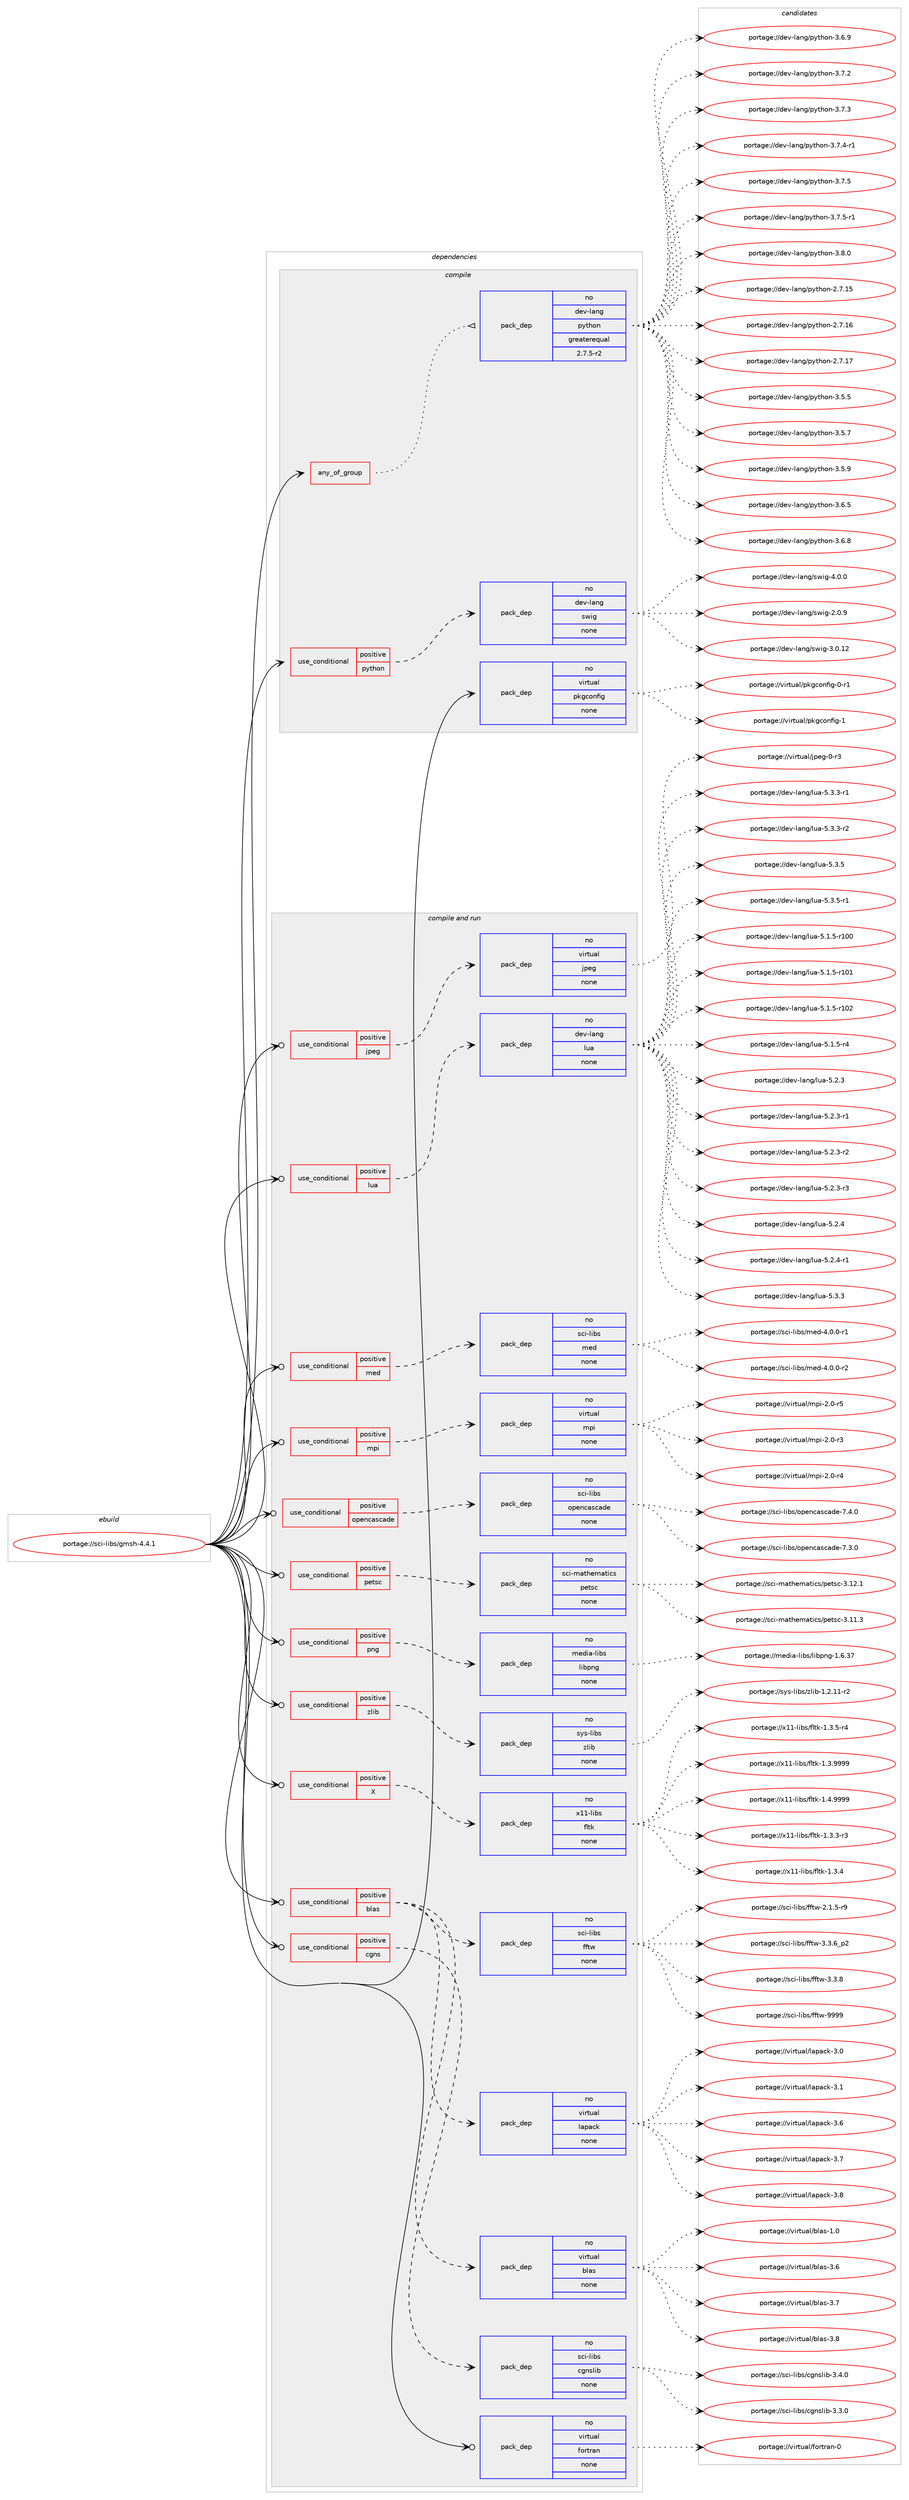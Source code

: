 digraph prolog {

# *************
# Graph options
# *************

newrank=true;
concentrate=true;
compound=true;
graph [rankdir=LR,fontname=Helvetica,fontsize=10,ranksep=1.5];#, ranksep=2.5, nodesep=0.2];
edge  [arrowhead=vee];
node  [fontname=Helvetica,fontsize=10];

# **********
# The ebuild
# **********

subgraph cluster_leftcol {
color=gray;
rank=same;
label=<<i>ebuild</i>>;
id [label="portage://sci-libs/gmsh-4.4.1", color=red, width=4, href="../sci-libs/gmsh-4.4.1.svg"];
}

# ****************
# The dependencies
# ****************

subgraph cluster_midcol {
color=gray;
label=<<i>dependencies</i>>;
subgraph cluster_compile {
fillcolor="#eeeeee";
style=filled;
label=<<i>compile</i>>;
subgraph any6411 {
dependency390038 [label=<<TABLE BORDER="0" CELLBORDER="1" CELLSPACING="0" CELLPADDING="4"><TR><TD CELLPADDING="10">any_of_group</TD></TR></TABLE>>, shape=none, color=red];subgraph pack286862 {
dependency390039 [label=<<TABLE BORDER="0" CELLBORDER="1" CELLSPACING="0" CELLPADDING="4" WIDTH="220"><TR><TD ROWSPAN="6" CELLPADDING="30">pack_dep</TD></TR><TR><TD WIDTH="110">no</TD></TR><TR><TD>dev-lang</TD></TR><TR><TD>python</TD></TR><TR><TD>greaterequal</TD></TR><TR><TD>2.7.5-r2</TD></TR></TABLE>>, shape=none, color=blue];
}
dependency390038:e -> dependency390039:w [weight=20,style="dotted",arrowhead="oinv"];
}
id:e -> dependency390038:w [weight=20,style="solid",arrowhead="vee"];
subgraph cond96559 {
dependency390040 [label=<<TABLE BORDER="0" CELLBORDER="1" CELLSPACING="0" CELLPADDING="4"><TR><TD ROWSPAN="3" CELLPADDING="10">use_conditional</TD></TR><TR><TD>positive</TD></TR><TR><TD>python</TD></TR></TABLE>>, shape=none, color=red];
subgraph pack286863 {
dependency390041 [label=<<TABLE BORDER="0" CELLBORDER="1" CELLSPACING="0" CELLPADDING="4" WIDTH="220"><TR><TD ROWSPAN="6" CELLPADDING="30">pack_dep</TD></TR><TR><TD WIDTH="110">no</TD></TR><TR><TD>dev-lang</TD></TR><TR><TD>swig</TD></TR><TR><TD>none</TD></TR><TR><TD></TD></TR></TABLE>>, shape=none, color=blue];
}
dependency390040:e -> dependency390041:w [weight=20,style="dashed",arrowhead="vee"];
}
id:e -> dependency390040:w [weight=20,style="solid",arrowhead="vee"];
subgraph pack286864 {
dependency390042 [label=<<TABLE BORDER="0" CELLBORDER="1" CELLSPACING="0" CELLPADDING="4" WIDTH="220"><TR><TD ROWSPAN="6" CELLPADDING="30">pack_dep</TD></TR><TR><TD WIDTH="110">no</TD></TR><TR><TD>virtual</TD></TR><TR><TD>pkgconfig</TD></TR><TR><TD>none</TD></TR><TR><TD></TD></TR></TABLE>>, shape=none, color=blue];
}
id:e -> dependency390042:w [weight=20,style="solid",arrowhead="vee"];
}
subgraph cluster_compileandrun {
fillcolor="#eeeeee";
style=filled;
label=<<i>compile and run</i>>;
subgraph cond96560 {
dependency390043 [label=<<TABLE BORDER="0" CELLBORDER="1" CELLSPACING="0" CELLPADDING="4"><TR><TD ROWSPAN="3" CELLPADDING="10">use_conditional</TD></TR><TR><TD>positive</TD></TR><TR><TD>X</TD></TR></TABLE>>, shape=none, color=red];
subgraph pack286865 {
dependency390044 [label=<<TABLE BORDER="0" CELLBORDER="1" CELLSPACING="0" CELLPADDING="4" WIDTH="220"><TR><TD ROWSPAN="6" CELLPADDING="30">pack_dep</TD></TR><TR><TD WIDTH="110">no</TD></TR><TR><TD>x11-libs</TD></TR><TR><TD>fltk</TD></TR><TR><TD>none</TD></TR><TR><TD></TD></TR></TABLE>>, shape=none, color=blue];
}
dependency390043:e -> dependency390044:w [weight=20,style="dashed",arrowhead="vee"];
}
id:e -> dependency390043:w [weight=20,style="solid",arrowhead="odotvee"];
subgraph cond96561 {
dependency390045 [label=<<TABLE BORDER="0" CELLBORDER="1" CELLSPACING="0" CELLPADDING="4"><TR><TD ROWSPAN="3" CELLPADDING="10">use_conditional</TD></TR><TR><TD>positive</TD></TR><TR><TD>blas</TD></TR></TABLE>>, shape=none, color=red];
subgraph pack286866 {
dependency390046 [label=<<TABLE BORDER="0" CELLBORDER="1" CELLSPACING="0" CELLPADDING="4" WIDTH="220"><TR><TD ROWSPAN="6" CELLPADDING="30">pack_dep</TD></TR><TR><TD WIDTH="110">no</TD></TR><TR><TD>virtual</TD></TR><TR><TD>blas</TD></TR><TR><TD>none</TD></TR><TR><TD></TD></TR></TABLE>>, shape=none, color=blue];
}
dependency390045:e -> dependency390046:w [weight=20,style="dashed",arrowhead="vee"];
subgraph pack286867 {
dependency390047 [label=<<TABLE BORDER="0" CELLBORDER="1" CELLSPACING="0" CELLPADDING="4" WIDTH="220"><TR><TD ROWSPAN="6" CELLPADDING="30">pack_dep</TD></TR><TR><TD WIDTH="110">no</TD></TR><TR><TD>virtual</TD></TR><TR><TD>lapack</TD></TR><TR><TD>none</TD></TR><TR><TD></TD></TR></TABLE>>, shape=none, color=blue];
}
dependency390045:e -> dependency390047:w [weight=20,style="dashed",arrowhead="vee"];
subgraph pack286868 {
dependency390048 [label=<<TABLE BORDER="0" CELLBORDER="1" CELLSPACING="0" CELLPADDING="4" WIDTH="220"><TR><TD ROWSPAN="6" CELLPADDING="30">pack_dep</TD></TR><TR><TD WIDTH="110">no</TD></TR><TR><TD>sci-libs</TD></TR><TR><TD>fftw</TD></TR><TR><TD>none</TD></TR><TR><TD></TD></TR></TABLE>>, shape=none, color=blue];
}
dependency390045:e -> dependency390048:w [weight=20,style="dashed",arrowhead="vee"];
}
id:e -> dependency390045:w [weight=20,style="solid",arrowhead="odotvee"];
subgraph cond96562 {
dependency390049 [label=<<TABLE BORDER="0" CELLBORDER="1" CELLSPACING="0" CELLPADDING="4"><TR><TD ROWSPAN="3" CELLPADDING="10">use_conditional</TD></TR><TR><TD>positive</TD></TR><TR><TD>cgns</TD></TR></TABLE>>, shape=none, color=red];
subgraph pack286869 {
dependency390050 [label=<<TABLE BORDER="0" CELLBORDER="1" CELLSPACING="0" CELLPADDING="4" WIDTH="220"><TR><TD ROWSPAN="6" CELLPADDING="30">pack_dep</TD></TR><TR><TD WIDTH="110">no</TD></TR><TR><TD>sci-libs</TD></TR><TR><TD>cgnslib</TD></TR><TR><TD>none</TD></TR><TR><TD></TD></TR></TABLE>>, shape=none, color=blue];
}
dependency390049:e -> dependency390050:w [weight=20,style="dashed",arrowhead="vee"];
}
id:e -> dependency390049:w [weight=20,style="solid",arrowhead="odotvee"];
subgraph cond96563 {
dependency390051 [label=<<TABLE BORDER="0" CELLBORDER="1" CELLSPACING="0" CELLPADDING="4"><TR><TD ROWSPAN="3" CELLPADDING="10">use_conditional</TD></TR><TR><TD>positive</TD></TR><TR><TD>jpeg</TD></TR></TABLE>>, shape=none, color=red];
subgraph pack286870 {
dependency390052 [label=<<TABLE BORDER="0" CELLBORDER="1" CELLSPACING="0" CELLPADDING="4" WIDTH="220"><TR><TD ROWSPAN="6" CELLPADDING="30">pack_dep</TD></TR><TR><TD WIDTH="110">no</TD></TR><TR><TD>virtual</TD></TR><TR><TD>jpeg</TD></TR><TR><TD>none</TD></TR><TR><TD></TD></TR></TABLE>>, shape=none, color=blue];
}
dependency390051:e -> dependency390052:w [weight=20,style="dashed",arrowhead="vee"];
}
id:e -> dependency390051:w [weight=20,style="solid",arrowhead="odotvee"];
subgraph cond96564 {
dependency390053 [label=<<TABLE BORDER="0" CELLBORDER="1" CELLSPACING="0" CELLPADDING="4"><TR><TD ROWSPAN="3" CELLPADDING="10">use_conditional</TD></TR><TR><TD>positive</TD></TR><TR><TD>lua</TD></TR></TABLE>>, shape=none, color=red];
subgraph pack286871 {
dependency390054 [label=<<TABLE BORDER="0" CELLBORDER="1" CELLSPACING="0" CELLPADDING="4" WIDTH="220"><TR><TD ROWSPAN="6" CELLPADDING="30">pack_dep</TD></TR><TR><TD WIDTH="110">no</TD></TR><TR><TD>dev-lang</TD></TR><TR><TD>lua</TD></TR><TR><TD>none</TD></TR><TR><TD></TD></TR></TABLE>>, shape=none, color=blue];
}
dependency390053:e -> dependency390054:w [weight=20,style="dashed",arrowhead="vee"];
}
id:e -> dependency390053:w [weight=20,style="solid",arrowhead="odotvee"];
subgraph cond96565 {
dependency390055 [label=<<TABLE BORDER="0" CELLBORDER="1" CELLSPACING="0" CELLPADDING="4"><TR><TD ROWSPAN="3" CELLPADDING="10">use_conditional</TD></TR><TR><TD>positive</TD></TR><TR><TD>med</TD></TR></TABLE>>, shape=none, color=red];
subgraph pack286872 {
dependency390056 [label=<<TABLE BORDER="0" CELLBORDER="1" CELLSPACING="0" CELLPADDING="4" WIDTH="220"><TR><TD ROWSPAN="6" CELLPADDING="30">pack_dep</TD></TR><TR><TD WIDTH="110">no</TD></TR><TR><TD>sci-libs</TD></TR><TR><TD>med</TD></TR><TR><TD>none</TD></TR><TR><TD></TD></TR></TABLE>>, shape=none, color=blue];
}
dependency390055:e -> dependency390056:w [weight=20,style="dashed",arrowhead="vee"];
}
id:e -> dependency390055:w [weight=20,style="solid",arrowhead="odotvee"];
subgraph cond96566 {
dependency390057 [label=<<TABLE BORDER="0" CELLBORDER="1" CELLSPACING="0" CELLPADDING="4"><TR><TD ROWSPAN="3" CELLPADDING="10">use_conditional</TD></TR><TR><TD>positive</TD></TR><TR><TD>mpi</TD></TR></TABLE>>, shape=none, color=red];
subgraph pack286873 {
dependency390058 [label=<<TABLE BORDER="0" CELLBORDER="1" CELLSPACING="0" CELLPADDING="4" WIDTH="220"><TR><TD ROWSPAN="6" CELLPADDING="30">pack_dep</TD></TR><TR><TD WIDTH="110">no</TD></TR><TR><TD>virtual</TD></TR><TR><TD>mpi</TD></TR><TR><TD>none</TD></TR><TR><TD></TD></TR></TABLE>>, shape=none, color=blue];
}
dependency390057:e -> dependency390058:w [weight=20,style="dashed",arrowhead="vee"];
}
id:e -> dependency390057:w [weight=20,style="solid",arrowhead="odotvee"];
subgraph cond96567 {
dependency390059 [label=<<TABLE BORDER="0" CELLBORDER="1" CELLSPACING="0" CELLPADDING="4"><TR><TD ROWSPAN="3" CELLPADDING="10">use_conditional</TD></TR><TR><TD>positive</TD></TR><TR><TD>opencascade</TD></TR></TABLE>>, shape=none, color=red];
subgraph pack286874 {
dependency390060 [label=<<TABLE BORDER="0" CELLBORDER="1" CELLSPACING="0" CELLPADDING="4" WIDTH="220"><TR><TD ROWSPAN="6" CELLPADDING="30">pack_dep</TD></TR><TR><TD WIDTH="110">no</TD></TR><TR><TD>sci-libs</TD></TR><TR><TD>opencascade</TD></TR><TR><TD>none</TD></TR><TR><TD></TD></TR></TABLE>>, shape=none, color=blue];
}
dependency390059:e -> dependency390060:w [weight=20,style="dashed",arrowhead="vee"];
}
id:e -> dependency390059:w [weight=20,style="solid",arrowhead="odotvee"];
subgraph cond96568 {
dependency390061 [label=<<TABLE BORDER="0" CELLBORDER="1" CELLSPACING="0" CELLPADDING="4"><TR><TD ROWSPAN="3" CELLPADDING="10">use_conditional</TD></TR><TR><TD>positive</TD></TR><TR><TD>petsc</TD></TR></TABLE>>, shape=none, color=red];
subgraph pack286875 {
dependency390062 [label=<<TABLE BORDER="0" CELLBORDER="1" CELLSPACING="0" CELLPADDING="4" WIDTH="220"><TR><TD ROWSPAN="6" CELLPADDING="30">pack_dep</TD></TR><TR><TD WIDTH="110">no</TD></TR><TR><TD>sci-mathematics</TD></TR><TR><TD>petsc</TD></TR><TR><TD>none</TD></TR><TR><TD></TD></TR></TABLE>>, shape=none, color=blue];
}
dependency390061:e -> dependency390062:w [weight=20,style="dashed",arrowhead="vee"];
}
id:e -> dependency390061:w [weight=20,style="solid",arrowhead="odotvee"];
subgraph cond96569 {
dependency390063 [label=<<TABLE BORDER="0" CELLBORDER="1" CELLSPACING="0" CELLPADDING="4"><TR><TD ROWSPAN="3" CELLPADDING="10">use_conditional</TD></TR><TR><TD>positive</TD></TR><TR><TD>png</TD></TR></TABLE>>, shape=none, color=red];
subgraph pack286876 {
dependency390064 [label=<<TABLE BORDER="0" CELLBORDER="1" CELLSPACING="0" CELLPADDING="4" WIDTH="220"><TR><TD ROWSPAN="6" CELLPADDING="30">pack_dep</TD></TR><TR><TD WIDTH="110">no</TD></TR><TR><TD>media-libs</TD></TR><TR><TD>libpng</TD></TR><TR><TD>none</TD></TR><TR><TD></TD></TR></TABLE>>, shape=none, color=blue];
}
dependency390063:e -> dependency390064:w [weight=20,style="dashed",arrowhead="vee"];
}
id:e -> dependency390063:w [weight=20,style="solid",arrowhead="odotvee"];
subgraph cond96570 {
dependency390065 [label=<<TABLE BORDER="0" CELLBORDER="1" CELLSPACING="0" CELLPADDING="4"><TR><TD ROWSPAN="3" CELLPADDING="10">use_conditional</TD></TR><TR><TD>positive</TD></TR><TR><TD>zlib</TD></TR></TABLE>>, shape=none, color=red];
subgraph pack286877 {
dependency390066 [label=<<TABLE BORDER="0" CELLBORDER="1" CELLSPACING="0" CELLPADDING="4" WIDTH="220"><TR><TD ROWSPAN="6" CELLPADDING="30">pack_dep</TD></TR><TR><TD WIDTH="110">no</TD></TR><TR><TD>sys-libs</TD></TR><TR><TD>zlib</TD></TR><TR><TD>none</TD></TR><TR><TD></TD></TR></TABLE>>, shape=none, color=blue];
}
dependency390065:e -> dependency390066:w [weight=20,style="dashed",arrowhead="vee"];
}
id:e -> dependency390065:w [weight=20,style="solid",arrowhead="odotvee"];
subgraph pack286878 {
dependency390067 [label=<<TABLE BORDER="0" CELLBORDER="1" CELLSPACING="0" CELLPADDING="4" WIDTH="220"><TR><TD ROWSPAN="6" CELLPADDING="30">pack_dep</TD></TR><TR><TD WIDTH="110">no</TD></TR><TR><TD>virtual</TD></TR><TR><TD>fortran</TD></TR><TR><TD>none</TD></TR><TR><TD></TD></TR></TABLE>>, shape=none, color=blue];
}
id:e -> dependency390067:w [weight=20,style="solid",arrowhead="odotvee"];
}
subgraph cluster_run {
fillcolor="#eeeeee";
style=filled;
label=<<i>run</i>>;
}
}

# **************
# The candidates
# **************

subgraph cluster_choices {
rank=same;
color=gray;
label=<<i>candidates</i>>;

subgraph choice286862 {
color=black;
nodesep=1;
choiceportage10010111845108971101034711212111610411111045504655464953 [label="portage://dev-lang/python-2.7.15", color=red, width=4,href="../dev-lang/python-2.7.15.svg"];
choiceportage10010111845108971101034711212111610411111045504655464954 [label="portage://dev-lang/python-2.7.16", color=red, width=4,href="../dev-lang/python-2.7.16.svg"];
choiceportage10010111845108971101034711212111610411111045504655464955 [label="portage://dev-lang/python-2.7.17", color=red, width=4,href="../dev-lang/python-2.7.17.svg"];
choiceportage100101118451089711010347112121116104111110455146534653 [label="portage://dev-lang/python-3.5.5", color=red, width=4,href="../dev-lang/python-3.5.5.svg"];
choiceportage100101118451089711010347112121116104111110455146534655 [label="portage://dev-lang/python-3.5.7", color=red, width=4,href="../dev-lang/python-3.5.7.svg"];
choiceportage100101118451089711010347112121116104111110455146534657 [label="portage://dev-lang/python-3.5.9", color=red, width=4,href="../dev-lang/python-3.5.9.svg"];
choiceportage100101118451089711010347112121116104111110455146544653 [label="portage://dev-lang/python-3.6.5", color=red, width=4,href="../dev-lang/python-3.6.5.svg"];
choiceportage100101118451089711010347112121116104111110455146544656 [label="portage://dev-lang/python-3.6.8", color=red, width=4,href="../dev-lang/python-3.6.8.svg"];
choiceportage100101118451089711010347112121116104111110455146544657 [label="portage://dev-lang/python-3.6.9", color=red, width=4,href="../dev-lang/python-3.6.9.svg"];
choiceportage100101118451089711010347112121116104111110455146554650 [label="portage://dev-lang/python-3.7.2", color=red, width=4,href="../dev-lang/python-3.7.2.svg"];
choiceportage100101118451089711010347112121116104111110455146554651 [label="portage://dev-lang/python-3.7.3", color=red, width=4,href="../dev-lang/python-3.7.3.svg"];
choiceportage1001011184510897110103471121211161041111104551465546524511449 [label="portage://dev-lang/python-3.7.4-r1", color=red, width=4,href="../dev-lang/python-3.7.4-r1.svg"];
choiceportage100101118451089711010347112121116104111110455146554653 [label="portage://dev-lang/python-3.7.5", color=red, width=4,href="../dev-lang/python-3.7.5.svg"];
choiceportage1001011184510897110103471121211161041111104551465546534511449 [label="portage://dev-lang/python-3.7.5-r1", color=red, width=4,href="../dev-lang/python-3.7.5-r1.svg"];
choiceportage100101118451089711010347112121116104111110455146564648 [label="portage://dev-lang/python-3.8.0", color=red, width=4,href="../dev-lang/python-3.8.0.svg"];
dependency390039:e -> choiceportage10010111845108971101034711212111610411111045504655464953:w [style=dotted,weight="100"];
dependency390039:e -> choiceportage10010111845108971101034711212111610411111045504655464954:w [style=dotted,weight="100"];
dependency390039:e -> choiceportage10010111845108971101034711212111610411111045504655464955:w [style=dotted,weight="100"];
dependency390039:e -> choiceportage100101118451089711010347112121116104111110455146534653:w [style=dotted,weight="100"];
dependency390039:e -> choiceportage100101118451089711010347112121116104111110455146534655:w [style=dotted,weight="100"];
dependency390039:e -> choiceportage100101118451089711010347112121116104111110455146534657:w [style=dotted,weight="100"];
dependency390039:e -> choiceportage100101118451089711010347112121116104111110455146544653:w [style=dotted,weight="100"];
dependency390039:e -> choiceportage100101118451089711010347112121116104111110455146544656:w [style=dotted,weight="100"];
dependency390039:e -> choiceportage100101118451089711010347112121116104111110455146544657:w [style=dotted,weight="100"];
dependency390039:e -> choiceportage100101118451089711010347112121116104111110455146554650:w [style=dotted,weight="100"];
dependency390039:e -> choiceportage100101118451089711010347112121116104111110455146554651:w [style=dotted,weight="100"];
dependency390039:e -> choiceportage1001011184510897110103471121211161041111104551465546524511449:w [style=dotted,weight="100"];
dependency390039:e -> choiceportage100101118451089711010347112121116104111110455146554653:w [style=dotted,weight="100"];
dependency390039:e -> choiceportage1001011184510897110103471121211161041111104551465546534511449:w [style=dotted,weight="100"];
dependency390039:e -> choiceportage100101118451089711010347112121116104111110455146564648:w [style=dotted,weight="100"];
}
subgraph choice286863 {
color=black;
nodesep=1;
choiceportage100101118451089711010347115119105103455046484657 [label="portage://dev-lang/swig-2.0.9", color=red, width=4,href="../dev-lang/swig-2.0.9.svg"];
choiceportage10010111845108971101034711511910510345514648464950 [label="portage://dev-lang/swig-3.0.12", color=red, width=4,href="../dev-lang/swig-3.0.12.svg"];
choiceportage100101118451089711010347115119105103455246484648 [label="portage://dev-lang/swig-4.0.0", color=red, width=4,href="../dev-lang/swig-4.0.0.svg"];
dependency390041:e -> choiceportage100101118451089711010347115119105103455046484657:w [style=dotted,weight="100"];
dependency390041:e -> choiceportage10010111845108971101034711511910510345514648464950:w [style=dotted,weight="100"];
dependency390041:e -> choiceportage100101118451089711010347115119105103455246484648:w [style=dotted,weight="100"];
}
subgraph choice286864 {
color=black;
nodesep=1;
choiceportage11810511411611797108471121071039911111010210510345484511449 [label="portage://virtual/pkgconfig-0-r1", color=red, width=4,href="../virtual/pkgconfig-0-r1.svg"];
choiceportage1181051141161179710847112107103991111101021051034549 [label="portage://virtual/pkgconfig-1", color=red, width=4,href="../virtual/pkgconfig-1.svg"];
dependency390042:e -> choiceportage11810511411611797108471121071039911111010210510345484511449:w [style=dotted,weight="100"];
dependency390042:e -> choiceportage1181051141161179710847112107103991111101021051034549:w [style=dotted,weight="100"];
}
subgraph choice286865 {
color=black;
nodesep=1;
choiceportage12049494510810598115471021081161074549465146514511451 [label="portage://x11-libs/fltk-1.3.3-r3", color=red, width=4,href="../x11-libs/fltk-1.3.3-r3.svg"];
choiceportage1204949451081059811547102108116107454946514652 [label="portage://x11-libs/fltk-1.3.4", color=red, width=4,href="../x11-libs/fltk-1.3.4.svg"];
choiceportage12049494510810598115471021081161074549465146534511452 [label="portage://x11-libs/fltk-1.3.5-r4", color=red, width=4,href="../x11-libs/fltk-1.3.5-r4.svg"];
choiceportage1204949451081059811547102108116107454946514657575757 [label="portage://x11-libs/fltk-1.3.9999", color=red, width=4,href="../x11-libs/fltk-1.3.9999.svg"];
choiceportage1204949451081059811547102108116107454946524657575757 [label="portage://x11-libs/fltk-1.4.9999", color=red, width=4,href="../x11-libs/fltk-1.4.9999.svg"];
dependency390044:e -> choiceportage12049494510810598115471021081161074549465146514511451:w [style=dotted,weight="100"];
dependency390044:e -> choiceportage1204949451081059811547102108116107454946514652:w [style=dotted,weight="100"];
dependency390044:e -> choiceportage12049494510810598115471021081161074549465146534511452:w [style=dotted,weight="100"];
dependency390044:e -> choiceportage1204949451081059811547102108116107454946514657575757:w [style=dotted,weight="100"];
dependency390044:e -> choiceportage1204949451081059811547102108116107454946524657575757:w [style=dotted,weight="100"];
}
subgraph choice286866 {
color=black;
nodesep=1;
choiceportage1181051141161179710847981089711545494648 [label="portage://virtual/blas-1.0", color=red, width=4,href="../virtual/blas-1.0.svg"];
choiceportage1181051141161179710847981089711545514654 [label="portage://virtual/blas-3.6", color=red, width=4,href="../virtual/blas-3.6.svg"];
choiceportage1181051141161179710847981089711545514655 [label="portage://virtual/blas-3.7", color=red, width=4,href="../virtual/blas-3.7.svg"];
choiceportage1181051141161179710847981089711545514656 [label="portage://virtual/blas-3.8", color=red, width=4,href="../virtual/blas-3.8.svg"];
dependency390046:e -> choiceportage1181051141161179710847981089711545494648:w [style=dotted,weight="100"];
dependency390046:e -> choiceportage1181051141161179710847981089711545514654:w [style=dotted,weight="100"];
dependency390046:e -> choiceportage1181051141161179710847981089711545514655:w [style=dotted,weight="100"];
dependency390046:e -> choiceportage1181051141161179710847981089711545514656:w [style=dotted,weight="100"];
}
subgraph choice286867 {
color=black;
nodesep=1;
choiceportage118105114116117971084710897112979910745514648 [label="portage://virtual/lapack-3.0", color=red, width=4,href="../virtual/lapack-3.0.svg"];
choiceportage118105114116117971084710897112979910745514649 [label="portage://virtual/lapack-3.1", color=red, width=4,href="../virtual/lapack-3.1.svg"];
choiceportage118105114116117971084710897112979910745514654 [label="portage://virtual/lapack-3.6", color=red, width=4,href="../virtual/lapack-3.6.svg"];
choiceportage118105114116117971084710897112979910745514655 [label="portage://virtual/lapack-3.7", color=red, width=4,href="../virtual/lapack-3.7.svg"];
choiceportage118105114116117971084710897112979910745514656 [label="portage://virtual/lapack-3.8", color=red, width=4,href="../virtual/lapack-3.8.svg"];
dependency390047:e -> choiceportage118105114116117971084710897112979910745514648:w [style=dotted,weight="100"];
dependency390047:e -> choiceportage118105114116117971084710897112979910745514649:w [style=dotted,weight="100"];
dependency390047:e -> choiceportage118105114116117971084710897112979910745514654:w [style=dotted,weight="100"];
dependency390047:e -> choiceportage118105114116117971084710897112979910745514655:w [style=dotted,weight="100"];
dependency390047:e -> choiceportage118105114116117971084710897112979910745514656:w [style=dotted,weight="100"];
}
subgraph choice286868 {
color=black;
nodesep=1;
choiceportage115991054510810598115471021021161194550464946534511457 [label="portage://sci-libs/fftw-2.1.5-r9", color=red, width=4,href="../sci-libs/fftw-2.1.5-r9.svg"];
choiceportage115991054510810598115471021021161194551465146549511250 [label="portage://sci-libs/fftw-3.3.6_p2", color=red, width=4,href="../sci-libs/fftw-3.3.6_p2.svg"];
choiceportage11599105451081059811547102102116119455146514656 [label="portage://sci-libs/fftw-3.3.8", color=red, width=4,href="../sci-libs/fftw-3.3.8.svg"];
choiceportage115991054510810598115471021021161194557575757 [label="portage://sci-libs/fftw-9999", color=red, width=4,href="../sci-libs/fftw-9999.svg"];
dependency390048:e -> choiceportage115991054510810598115471021021161194550464946534511457:w [style=dotted,weight="100"];
dependency390048:e -> choiceportage115991054510810598115471021021161194551465146549511250:w [style=dotted,weight="100"];
dependency390048:e -> choiceportage11599105451081059811547102102116119455146514656:w [style=dotted,weight="100"];
dependency390048:e -> choiceportage115991054510810598115471021021161194557575757:w [style=dotted,weight="100"];
}
subgraph choice286869 {
color=black;
nodesep=1;
choiceportage115991054510810598115479910311011510810598455146514648 [label="portage://sci-libs/cgnslib-3.3.0", color=red, width=4,href="../sci-libs/cgnslib-3.3.0.svg"];
choiceportage115991054510810598115479910311011510810598455146524648 [label="portage://sci-libs/cgnslib-3.4.0", color=red, width=4,href="../sci-libs/cgnslib-3.4.0.svg"];
dependency390050:e -> choiceportage115991054510810598115479910311011510810598455146514648:w [style=dotted,weight="100"];
dependency390050:e -> choiceportage115991054510810598115479910311011510810598455146524648:w [style=dotted,weight="100"];
}
subgraph choice286870 {
color=black;
nodesep=1;
choiceportage118105114116117971084710611210110345484511451 [label="portage://virtual/jpeg-0-r3", color=red, width=4,href="../virtual/jpeg-0-r3.svg"];
dependency390052:e -> choiceportage118105114116117971084710611210110345484511451:w [style=dotted,weight="100"];
}
subgraph choice286871 {
color=black;
nodesep=1;
choiceportage1001011184510897110103471081179745534649465345114494848 [label="portage://dev-lang/lua-5.1.5-r100", color=red, width=4,href="../dev-lang/lua-5.1.5-r100.svg"];
choiceportage1001011184510897110103471081179745534649465345114494849 [label="portage://dev-lang/lua-5.1.5-r101", color=red, width=4,href="../dev-lang/lua-5.1.5-r101.svg"];
choiceportage1001011184510897110103471081179745534649465345114494850 [label="portage://dev-lang/lua-5.1.5-r102", color=red, width=4,href="../dev-lang/lua-5.1.5-r102.svg"];
choiceportage100101118451089711010347108117974553464946534511452 [label="portage://dev-lang/lua-5.1.5-r4", color=red, width=4,href="../dev-lang/lua-5.1.5-r4.svg"];
choiceportage10010111845108971101034710811797455346504651 [label="portage://dev-lang/lua-5.2.3", color=red, width=4,href="../dev-lang/lua-5.2.3.svg"];
choiceportage100101118451089711010347108117974553465046514511449 [label="portage://dev-lang/lua-5.2.3-r1", color=red, width=4,href="../dev-lang/lua-5.2.3-r1.svg"];
choiceportage100101118451089711010347108117974553465046514511450 [label="portage://dev-lang/lua-5.2.3-r2", color=red, width=4,href="../dev-lang/lua-5.2.3-r2.svg"];
choiceportage100101118451089711010347108117974553465046514511451 [label="portage://dev-lang/lua-5.2.3-r3", color=red, width=4,href="../dev-lang/lua-5.2.3-r3.svg"];
choiceportage10010111845108971101034710811797455346504652 [label="portage://dev-lang/lua-5.2.4", color=red, width=4,href="../dev-lang/lua-5.2.4.svg"];
choiceportage100101118451089711010347108117974553465046524511449 [label="portage://dev-lang/lua-5.2.4-r1", color=red, width=4,href="../dev-lang/lua-5.2.4-r1.svg"];
choiceportage10010111845108971101034710811797455346514651 [label="portage://dev-lang/lua-5.3.3", color=red, width=4,href="../dev-lang/lua-5.3.3.svg"];
choiceportage100101118451089711010347108117974553465146514511449 [label="portage://dev-lang/lua-5.3.3-r1", color=red, width=4,href="../dev-lang/lua-5.3.3-r1.svg"];
choiceportage100101118451089711010347108117974553465146514511450 [label="portage://dev-lang/lua-5.3.3-r2", color=red, width=4,href="../dev-lang/lua-5.3.3-r2.svg"];
choiceportage10010111845108971101034710811797455346514653 [label="portage://dev-lang/lua-5.3.5", color=red, width=4,href="../dev-lang/lua-5.3.5.svg"];
choiceportage100101118451089711010347108117974553465146534511449 [label="portage://dev-lang/lua-5.3.5-r1", color=red, width=4,href="../dev-lang/lua-5.3.5-r1.svg"];
dependency390054:e -> choiceportage1001011184510897110103471081179745534649465345114494848:w [style=dotted,weight="100"];
dependency390054:e -> choiceportage1001011184510897110103471081179745534649465345114494849:w [style=dotted,weight="100"];
dependency390054:e -> choiceportage1001011184510897110103471081179745534649465345114494850:w [style=dotted,weight="100"];
dependency390054:e -> choiceportage100101118451089711010347108117974553464946534511452:w [style=dotted,weight="100"];
dependency390054:e -> choiceportage10010111845108971101034710811797455346504651:w [style=dotted,weight="100"];
dependency390054:e -> choiceportage100101118451089711010347108117974553465046514511449:w [style=dotted,weight="100"];
dependency390054:e -> choiceportage100101118451089711010347108117974553465046514511450:w [style=dotted,weight="100"];
dependency390054:e -> choiceportage100101118451089711010347108117974553465046514511451:w [style=dotted,weight="100"];
dependency390054:e -> choiceportage10010111845108971101034710811797455346504652:w [style=dotted,weight="100"];
dependency390054:e -> choiceportage100101118451089711010347108117974553465046524511449:w [style=dotted,weight="100"];
dependency390054:e -> choiceportage10010111845108971101034710811797455346514651:w [style=dotted,weight="100"];
dependency390054:e -> choiceportage100101118451089711010347108117974553465146514511449:w [style=dotted,weight="100"];
dependency390054:e -> choiceportage100101118451089711010347108117974553465146514511450:w [style=dotted,weight="100"];
dependency390054:e -> choiceportage10010111845108971101034710811797455346514653:w [style=dotted,weight="100"];
dependency390054:e -> choiceportage100101118451089711010347108117974553465146534511449:w [style=dotted,weight="100"];
}
subgraph choice286872 {
color=black;
nodesep=1;
choiceportage115991054510810598115471091011004552464846484511449 [label="portage://sci-libs/med-4.0.0-r1", color=red, width=4,href="../sci-libs/med-4.0.0-r1.svg"];
choiceportage115991054510810598115471091011004552464846484511450 [label="portage://sci-libs/med-4.0.0-r2", color=red, width=4,href="../sci-libs/med-4.0.0-r2.svg"];
dependency390056:e -> choiceportage115991054510810598115471091011004552464846484511449:w [style=dotted,weight="100"];
dependency390056:e -> choiceportage115991054510810598115471091011004552464846484511450:w [style=dotted,weight="100"];
}
subgraph choice286873 {
color=black;
nodesep=1;
choiceportage1181051141161179710847109112105455046484511451 [label="portage://virtual/mpi-2.0-r3", color=red, width=4,href="../virtual/mpi-2.0-r3.svg"];
choiceportage1181051141161179710847109112105455046484511452 [label="portage://virtual/mpi-2.0-r4", color=red, width=4,href="../virtual/mpi-2.0-r4.svg"];
choiceportage1181051141161179710847109112105455046484511453 [label="portage://virtual/mpi-2.0-r5", color=red, width=4,href="../virtual/mpi-2.0-r5.svg"];
dependency390058:e -> choiceportage1181051141161179710847109112105455046484511451:w [style=dotted,weight="100"];
dependency390058:e -> choiceportage1181051141161179710847109112105455046484511452:w [style=dotted,weight="100"];
dependency390058:e -> choiceportage1181051141161179710847109112105455046484511453:w [style=dotted,weight="100"];
}
subgraph choice286874 {
color=black;
nodesep=1;
choiceportage1159910545108105981154711111210111099971159997100101455546514648 [label="portage://sci-libs/opencascade-7.3.0", color=red, width=4,href="../sci-libs/opencascade-7.3.0.svg"];
choiceportage1159910545108105981154711111210111099971159997100101455546524648 [label="portage://sci-libs/opencascade-7.4.0", color=red, width=4,href="../sci-libs/opencascade-7.4.0.svg"];
dependency390060:e -> choiceportage1159910545108105981154711111210111099971159997100101455546514648:w [style=dotted,weight="100"];
dependency390060:e -> choiceportage1159910545108105981154711111210111099971159997100101455546524648:w [style=dotted,weight="100"];
}
subgraph choice286875 {
color=black;
nodesep=1;
choiceportage1159910545109971161041011099711610599115471121011161159945514649494651 [label="portage://sci-mathematics/petsc-3.11.3", color=red, width=4,href="../sci-mathematics/petsc-3.11.3.svg"];
choiceportage1159910545109971161041011099711610599115471121011161159945514649504649 [label="portage://sci-mathematics/petsc-3.12.1", color=red, width=4,href="../sci-mathematics/petsc-3.12.1.svg"];
dependency390062:e -> choiceportage1159910545109971161041011099711610599115471121011161159945514649494651:w [style=dotted,weight="100"];
dependency390062:e -> choiceportage1159910545109971161041011099711610599115471121011161159945514649504649:w [style=dotted,weight="100"];
}
subgraph choice286876 {
color=black;
nodesep=1;
choiceportage109101100105974510810598115471081059811211010345494654465155 [label="portage://media-libs/libpng-1.6.37", color=red, width=4,href="../media-libs/libpng-1.6.37.svg"];
dependency390064:e -> choiceportage109101100105974510810598115471081059811211010345494654465155:w [style=dotted,weight="100"];
}
subgraph choice286877 {
color=black;
nodesep=1;
choiceportage11512111545108105981154712210810598454946504649494511450 [label="portage://sys-libs/zlib-1.2.11-r2", color=red, width=4,href="../sys-libs/zlib-1.2.11-r2.svg"];
dependency390066:e -> choiceportage11512111545108105981154712210810598454946504649494511450:w [style=dotted,weight="100"];
}
subgraph choice286878 {
color=black;
nodesep=1;
choiceportage1181051141161179710847102111114116114971104548 [label="portage://virtual/fortran-0", color=red, width=4,href="../virtual/fortran-0.svg"];
dependency390067:e -> choiceportage1181051141161179710847102111114116114971104548:w [style=dotted,weight="100"];
}
}

}
